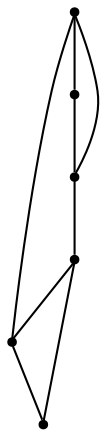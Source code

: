 graph {
  node [shape=point,comment="{\"directed\":false,\"doi\":\"10.1007/978-3-540-31843-9_21\",\"figure\":\"4\"}"]

  v0 [pos="1094.4535610465116,573.5833697848852"]
  v1 [pos="1110.9566269985467,240.33338758680577"]
  v2 [pos="1016.4390602289243,418.0833392673071"]
  v3 [pos="683.3771143713662,418.0833392673071"]
  v4 [pos="572.3564657521802,240.33338758680577"]
  v5 [pos="572.3564657521802,573.5833697848852"]

  v0 -- v1 [id="-1",pos="1094.4535610465116,573.5833697848852 1377.539589389535,579.1125827365454 1377.539589389535,579.1125827365454 1377.539589389535,579.1125827365454 1466.3977470930233,401.43339369032145 1466.3977470930233,401.43339369032145 1466.3977470930233,401.43339369032145 1394.2009629360464,240.41247897677977 1394.2009629360464,240.41247897677977 1394.2009629360464,240.41247897677977 1110.9566269985467,240.33338758680577 1110.9566269985467,240.33338758680577 1110.9566269985467,240.33338758680577"]
  v5 -- v0 [id="-2",pos="572.3564657521802,573.5833697848852 1094.4535610465116,573.5833697848852 1094.4535610465116,573.5833697848852 1094.4535610465116,573.5833697848852"]
  v5 -- v3 [id="-3",pos="572.3564657521802,573.5833697848852 683.3771143713662,418.0833392673071 683.3771143713662,418.0833392673071 683.3771143713662,418.0833392673071"]
  v4 -- v5 [id="-4",pos="572.3564657521802,240.33338758680577 341.030105377907,220.2749464246964 341.030105377907,220.2749464246964 341.030105377907,220.2749464246964 291.04579396802325,442.3750135633683 291.04579396802325,442.3750135633683 291.04579396802325,442.3750135633683 572.3564657521802,573.5833697848852 572.3564657521802,573.5833697848852 572.3564657521802,573.5833697848852"]
  v3 -- v4 [id="-5",pos="683.3771143713662,418.0833392673071 572.3564657521802,240.33338758680577 572.3564657521802,240.33338758680577 572.3564657521802,240.33338758680577"]
  v0 -- v2 [id="-7",pos="1094.4535610465116,573.5833697848852 1016.4390602289243,418.0833392673071 1016.4390602289243,418.0833392673071 1016.4390602289243,418.0833392673071"]
  v2 -- v1 [id="-10",pos="1016.4390602289243,418.0833392673071 1110.9566269985467,240.33338758680577 1110.9566269985467,240.33338758680577 1110.9566269985467,240.33338758680577"]
  v3 -- v2 [id="-11",pos="683.3771143713662,418.0833392673071 1016.4390602289243,418.0833392673071 1016.4390602289243,418.0833392673071 1016.4390602289243,418.0833392673071"]
}